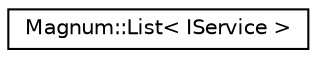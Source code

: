 digraph "圖形化之類別階層"
{
  edge [fontname="Helvetica",fontsize="10",labelfontname="Helvetica",labelfontsize="10"];
  node [fontname="Helvetica",fontsize="10",shape=record];
  rankdir="LR";
  Node1 [label="Magnum::List\< IService \>",height=0.2,width=0.4,color="black", fillcolor="white", style="filled",URL="$class_magnum_1_1_list.html"];
}
